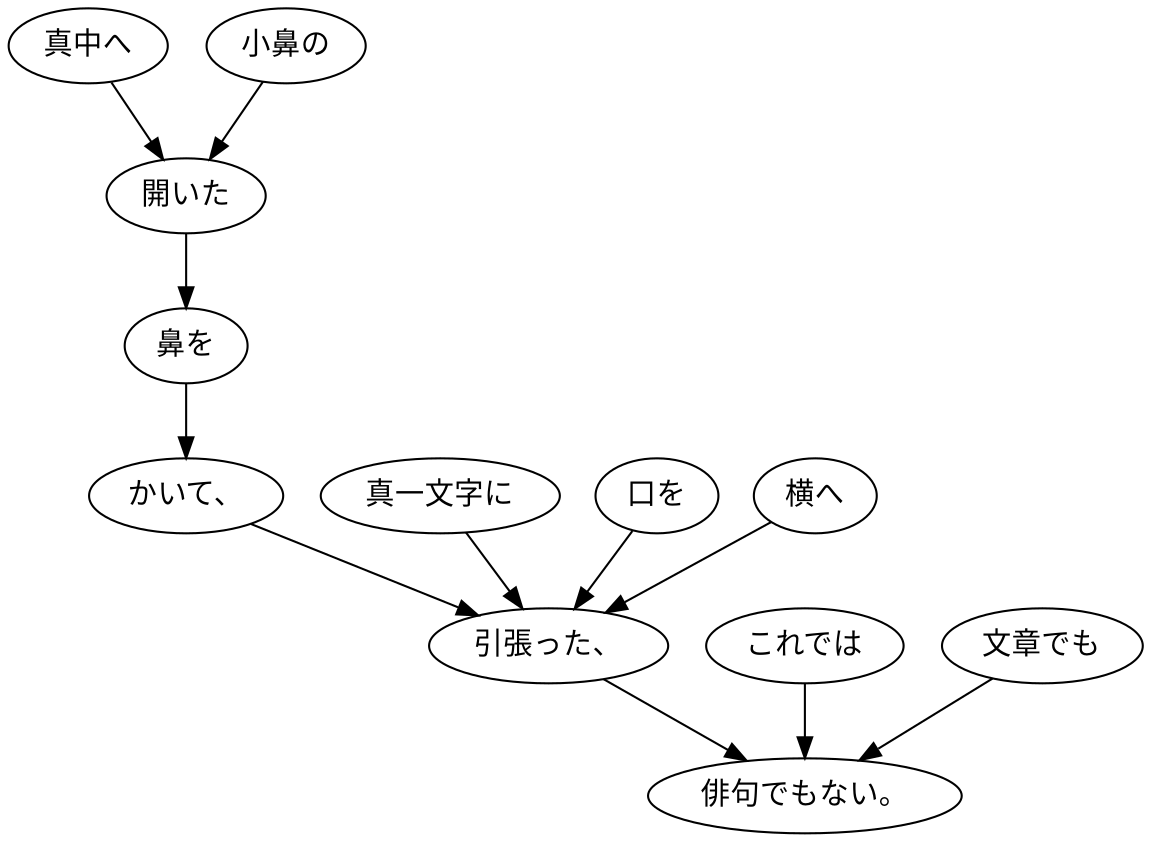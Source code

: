 digraph graph1340 {
	node0 [label="真中へ"];
	node1 [label="小鼻の"];
	node2 [label="開いた"];
	node3 [label="鼻を"];
	node4 [label="かいて、"];
	node5 [label="真一文字に"];
	node6 [label="口を"];
	node7 [label="横へ"];
	node8 [label="引張った、"];
	node9 [label="これでは"];
	node10 [label="文章でも"];
	node11 [label="俳句でもない。"];
	node0 -> node2;
	node1 -> node2;
	node2 -> node3;
	node3 -> node4;
	node4 -> node8;
	node5 -> node8;
	node6 -> node8;
	node7 -> node8;
	node8 -> node11;
	node9 -> node11;
	node10 -> node11;
}
